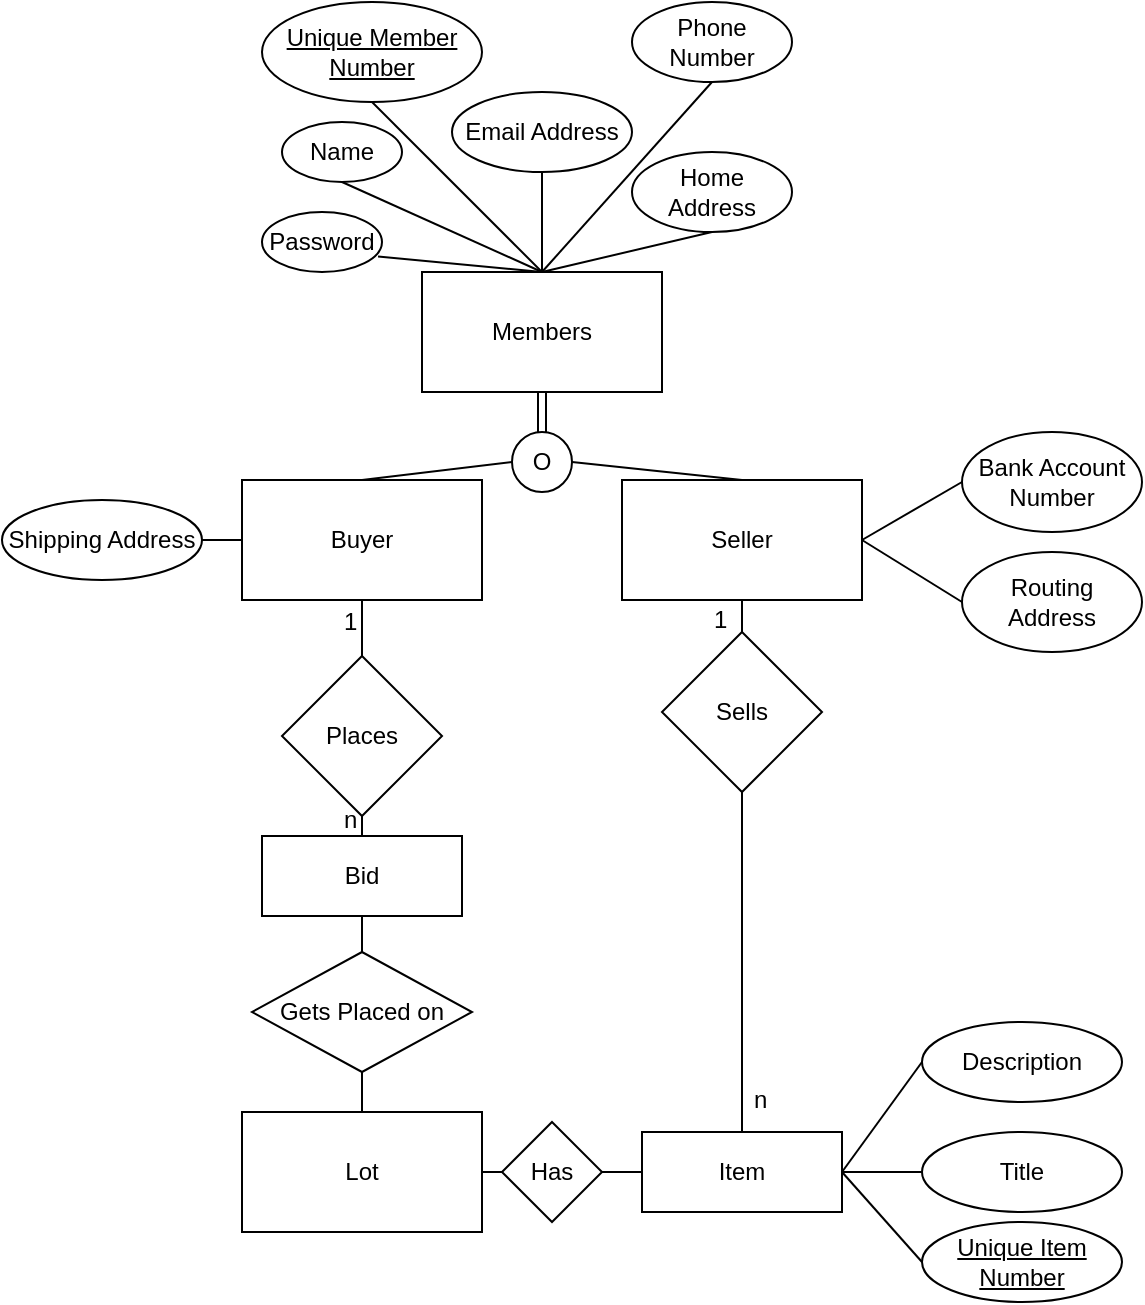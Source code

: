 <mxfile version="21.0.2" type="device"><diagram id="R2lEEEUBdFMjLlhIrx00" name="Page-1"><mxGraphModel dx="1050" dy="617" grid="1" gridSize="10" guides="1" tooltips="1" connect="1" arrows="1" fold="1" page="1" pageScale="1" pageWidth="850" pageHeight="1100" math="0" shadow="0" extFonts="Permanent Marker^https://fonts.googleapis.com/css?family=Permanent+Marker"><root><mxCell id="0"/><mxCell id="1" parent="0"/><mxCell id="C1uXzfrrlCh-PmK7DaZn-1" value="Members" style="rounded=0;whiteSpace=wrap;html=1;" vertex="1" parent="1"><mxGeometry x="350" y="150" width="120" height="60" as="geometry"/></mxCell><mxCell id="C1uXzfrrlCh-PmK7DaZn-2" value="" style="endArrow=none;html=1;rounded=0;entryX=0;entryY=0.5;entryDx=0;entryDy=0;exitX=0.5;exitY=0;exitDx=0;exitDy=0;" edge="1" parent="1" source="C1uXzfrrlCh-PmK7DaZn-3" target="C1uXzfrrlCh-PmK7DaZn-15"><mxGeometry width="50" height="50" relative="1" as="geometry"><mxPoint x="285" y="420" as="sourcePoint"/><mxPoint x="435" y="500" as="targetPoint"/></mxGeometry></mxCell><mxCell id="C1uXzfrrlCh-PmK7DaZn-3" value="Buyer" style="rounded=0;whiteSpace=wrap;html=1;" vertex="1" parent="1"><mxGeometry x="260" y="254" width="120" height="60" as="geometry"/></mxCell><mxCell id="C1uXzfrrlCh-PmK7DaZn-4" value="Seller" style="rounded=0;whiteSpace=wrap;html=1;" vertex="1" parent="1"><mxGeometry x="450" y="254" width="120" height="60" as="geometry"/></mxCell><mxCell id="C1uXzfrrlCh-PmK7DaZn-6" value="" style="endArrow=none;html=1;rounded=0;entryX=1;entryY=0.5;entryDx=0;entryDy=0;exitX=0.5;exitY=0;exitDx=0;exitDy=0;" edge="1" parent="1" source="C1uXzfrrlCh-PmK7DaZn-4" target="C1uXzfrrlCh-PmK7DaZn-15"><mxGeometry width="50" height="50" relative="1" as="geometry"><mxPoint x="385" y="550" as="sourcePoint"/><mxPoint x="435" y="500" as="targetPoint"/></mxGeometry></mxCell><mxCell id="C1uXzfrrlCh-PmK7DaZn-7" value="Sells" style="rhombus;whiteSpace=wrap;html=1;" vertex="1" parent="1"><mxGeometry x="470" y="330" width="80" height="80" as="geometry"/></mxCell><mxCell id="C1uXzfrrlCh-PmK7DaZn-8" value="" style="endArrow=none;html=1;rounded=0;entryX=0.5;entryY=1;entryDx=0;entryDy=0;exitX=0.5;exitY=0;exitDx=0;exitDy=0;" edge="1" parent="1" source="C1uXzfrrlCh-PmK7DaZn-7" target="C1uXzfrrlCh-PmK7DaZn-4"><mxGeometry width="50" height="50" relative="1" as="geometry"><mxPoint x="385" y="550" as="sourcePoint"/><mxPoint x="435" y="500" as="targetPoint"/></mxGeometry></mxCell><mxCell id="C1uXzfrrlCh-PmK7DaZn-10" value="Lot" style="rounded=0;whiteSpace=wrap;html=1;" vertex="1" parent="1"><mxGeometry x="260" y="570" width="120" height="60" as="geometry"/></mxCell><mxCell id="C1uXzfrrlCh-PmK7DaZn-11" value="Places" style="rhombus;whiteSpace=wrap;html=1;" vertex="1" parent="1"><mxGeometry x="280" y="342" width="80" height="80" as="geometry"/></mxCell><mxCell id="C1uXzfrrlCh-PmK7DaZn-12" value="" style="endArrow=none;html=1;rounded=0;entryX=0.5;entryY=1;entryDx=0;entryDy=0;exitX=0.5;exitY=0;exitDx=0;exitDy=0;" edge="1" parent="1" source="C1uXzfrrlCh-PmK7DaZn-56" target="C1uXzfrrlCh-PmK7DaZn-11"><mxGeometry width="50" height="50" relative="1" as="geometry"><mxPoint x="290" y="540" as="sourcePoint"/><mxPoint x="195" y="500" as="targetPoint"/></mxGeometry></mxCell><mxCell id="C1uXzfrrlCh-PmK7DaZn-14" value="" style="endArrow=none;html=1;rounded=0;entryX=0.5;entryY=1;entryDx=0;entryDy=0;exitX=0.5;exitY=0;exitDx=0;exitDy=0;" edge="1" parent="1" source="C1uXzfrrlCh-PmK7DaZn-11" target="C1uXzfrrlCh-PmK7DaZn-3"><mxGeometry width="50" height="50" relative="1" as="geometry"><mxPoint x="385" y="550" as="sourcePoint"/><mxPoint x="435" y="500" as="targetPoint"/></mxGeometry></mxCell><mxCell id="C1uXzfrrlCh-PmK7DaZn-15" value="O" style="ellipse;whiteSpace=wrap;html=1;aspect=fixed;" vertex="1" parent="1"><mxGeometry x="395" y="230" width="30" height="30" as="geometry"/></mxCell><mxCell id="C1uXzfrrlCh-PmK7DaZn-16" value="" style="endArrow=none;html=1;rounded=0;entryX=0.5;entryY=1;entryDx=0;entryDy=0;exitX=0.5;exitY=0;exitDx=0;exitDy=0;shape=link;" edge="1" parent="1" source="C1uXzfrrlCh-PmK7DaZn-15" target="C1uXzfrrlCh-PmK7DaZn-1"><mxGeometry width="50" height="50" relative="1" as="geometry"><mxPoint x="385" y="450" as="sourcePoint"/><mxPoint x="435" y="400" as="targetPoint"/></mxGeometry></mxCell><mxCell id="C1uXzfrrlCh-PmK7DaZn-17" value="&lt;u&gt;Unique Member Number&lt;/u&gt;" style="ellipse;whiteSpace=wrap;html=1;" vertex="1" parent="1"><mxGeometry x="270" y="15" width="110" height="50" as="geometry"/></mxCell><mxCell id="C1uXzfrrlCh-PmK7DaZn-18" value="" style="endArrow=none;html=1;rounded=0;entryX=0.5;entryY=1;entryDx=0;entryDy=0;exitX=0.5;exitY=0;exitDx=0;exitDy=0;" edge="1" parent="1" source="C1uXzfrrlCh-PmK7DaZn-1" target="C1uXzfrrlCh-PmK7DaZn-17"><mxGeometry width="50" height="50" relative="1" as="geometry"><mxPoint x="400" y="290" as="sourcePoint"/><mxPoint x="450" y="240" as="targetPoint"/></mxGeometry></mxCell><mxCell id="C1uXzfrrlCh-PmK7DaZn-19" value="Email Address" style="ellipse;whiteSpace=wrap;html=1;" vertex="1" parent="1"><mxGeometry x="365" y="60" width="90" height="40" as="geometry"/></mxCell><mxCell id="C1uXzfrrlCh-PmK7DaZn-20" value="" style="endArrow=none;html=1;rounded=0;entryX=0.5;entryY=1;entryDx=0;entryDy=0;exitX=0.5;exitY=0;exitDx=0;exitDy=0;" edge="1" parent="1" source="C1uXzfrrlCh-PmK7DaZn-1" target="C1uXzfrrlCh-PmK7DaZn-19"><mxGeometry width="50" height="50" relative="1" as="geometry"><mxPoint x="400" y="290" as="sourcePoint"/><mxPoint x="450" y="240" as="targetPoint"/></mxGeometry></mxCell><mxCell id="C1uXzfrrlCh-PmK7DaZn-21" value="Name" style="ellipse;whiteSpace=wrap;html=1;" vertex="1" parent="1"><mxGeometry x="280" y="75" width="60" height="30" as="geometry"/></mxCell><mxCell id="C1uXzfrrlCh-PmK7DaZn-22" value="Password" style="ellipse;whiteSpace=wrap;html=1;" vertex="1" parent="1"><mxGeometry x="270" y="120" width="60" height="30" as="geometry"/></mxCell><mxCell id="C1uXzfrrlCh-PmK7DaZn-23" value="Home Address" style="ellipse;whiteSpace=wrap;html=1;" vertex="1" parent="1"><mxGeometry x="455" y="90" width="80" height="40" as="geometry"/></mxCell><mxCell id="C1uXzfrrlCh-PmK7DaZn-24" value="Phone Number" style="ellipse;whiteSpace=wrap;html=1;" vertex="1" parent="1"><mxGeometry x="455" y="15" width="80" height="40" as="geometry"/></mxCell><mxCell id="C1uXzfrrlCh-PmK7DaZn-25" value="" style="endArrow=none;html=1;rounded=0;entryX=0.5;entryY=1;entryDx=0;entryDy=0;exitX=0.5;exitY=0;exitDx=0;exitDy=0;" edge="1" parent="1" source="C1uXzfrrlCh-PmK7DaZn-1" target="C1uXzfrrlCh-PmK7DaZn-24"><mxGeometry width="50" height="50" relative="1" as="geometry"><mxPoint x="400" y="280" as="sourcePoint"/><mxPoint x="450" y="230" as="targetPoint"/></mxGeometry></mxCell><mxCell id="C1uXzfrrlCh-PmK7DaZn-26" value="" style="endArrow=none;html=1;rounded=0;entryX=0.5;entryY=1;entryDx=0;entryDy=0;exitX=0.5;exitY=0;exitDx=0;exitDy=0;" edge="1" parent="1" source="C1uXzfrrlCh-PmK7DaZn-1" target="C1uXzfrrlCh-PmK7DaZn-23"><mxGeometry width="50" height="50" relative="1" as="geometry"><mxPoint x="400" y="280" as="sourcePoint"/><mxPoint x="450" y="230" as="targetPoint"/></mxGeometry></mxCell><mxCell id="C1uXzfrrlCh-PmK7DaZn-27" value="" style="endArrow=none;html=1;rounded=0;entryX=0.5;entryY=1;entryDx=0;entryDy=0;exitX=0.5;exitY=0;exitDx=0;exitDy=0;" edge="1" parent="1" source="C1uXzfrrlCh-PmK7DaZn-1" target="C1uXzfrrlCh-PmK7DaZn-21"><mxGeometry width="50" height="50" relative="1" as="geometry"><mxPoint x="400" y="280" as="sourcePoint"/><mxPoint x="450" y="230" as="targetPoint"/></mxGeometry></mxCell><mxCell id="C1uXzfrrlCh-PmK7DaZn-28" value="" style="endArrow=none;html=1;rounded=0;exitX=0.967;exitY=0.74;exitDx=0;exitDy=0;exitPerimeter=0;" edge="1" parent="1" source="C1uXzfrrlCh-PmK7DaZn-22"><mxGeometry width="50" height="50" relative="1" as="geometry"><mxPoint x="400" y="280" as="sourcePoint"/><mxPoint x="410" y="150" as="targetPoint"/></mxGeometry></mxCell><mxCell id="C1uXzfrrlCh-PmK7DaZn-29" value="Shipping Address" style="ellipse;whiteSpace=wrap;html=1;" vertex="1" parent="1"><mxGeometry x="140" y="264" width="100" height="40" as="geometry"/></mxCell><mxCell id="C1uXzfrrlCh-PmK7DaZn-30" value="" style="endArrow=none;html=1;rounded=0;entryX=1;entryY=0.5;entryDx=0;entryDy=0;exitX=0;exitY=0.5;exitDx=0;exitDy=0;" edge="1" parent="1" source="C1uXzfrrlCh-PmK7DaZn-3" target="C1uXzfrrlCh-PmK7DaZn-29"><mxGeometry width="50" height="50" relative="1" as="geometry"><mxPoint x="400" y="280" as="sourcePoint"/><mxPoint x="450" y="230" as="targetPoint"/></mxGeometry></mxCell><mxCell id="C1uXzfrrlCh-PmK7DaZn-31" value="Bank Account Number" style="ellipse;whiteSpace=wrap;html=1;" vertex="1" parent="1"><mxGeometry x="620" y="230" width="90" height="50" as="geometry"/></mxCell><mxCell id="C1uXzfrrlCh-PmK7DaZn-32" value="Routing Address" style="ellipse;whiteSpace=wrap;html=1;" vertex="1" parent="1"><mxGeometry x="620" y="290" width="90" height="50" as="geometry"/></mxCell><mxCell id="C1uXzfrrlCh-PmK7DaZn-34" value="" style="endArrow=none;html=1;rounded=0;entryX=0;entryY=0.5;entryDx=0;entryDy=0;exitX=1;exitY=0.5;exitDx=0;exitDy=0;" edge="1" parent="1" source="C1uXzfrrlCh-PmK7DaZn-4" target="C1uXzfrrlCh-PmK7DaZn-32"><mxGeometry width="50" height="50" relative="1" as="geometry"><mxPoint x="400" y="270" as="sourcePoint"/><mxPoint x="450" y="220" as="targetPoint"/></mxGeometry></mxCell><mxCell id="C1uXzfrrlCh-PmK7DaZn-36" value="" style="endArrow=none;html=1;rounded=0;entryX=0.5;entryY=1;entryDx=0;entryDy=0;exitX=0.5;exitY=0;exitDx=0;exitDy=0;" edge="1" parent="1" source="C1uXzfrrlCh-PmK7DaZn-37" target="C1uXzfrrlCh-PmK7DaZn-7"><mxGeometry width="50" height="50" relative="1" as="geometry"><mxPoint x="530" y="460" as="sourcePoint"/><mxPoint x="650" y="390" as="targetPoint"/></mxGeometry></mxCell><mxCell id="C1uXzfrrlCh-PmK7DaZn-37" value="Item" style="whiteSpace=wrap;html=1;align=center;" vertex="1" parent="1"><mxGeometry x="460" y="580" width="100" height="40" as="geometry"/></mxCell><mxCell id="C1uXzfrrlCh-PmK7DaZn-40" value="Has" style="shape=rhombus;perimeter=rhombusPerimeter;whiteSpace=wrap;html=1;align=center;" vertex="1" parent="1"><mxGeometry x="390" y="575" width="50" height="50" as="geometry"/></mxCell><mxCell id="C1uXzfrrlCh-PmK7DaZn-41" value="" style="endArrow=none;html=1;rounded=0;exitX=1;exitY=0.5;exitDx=0;exitDy=0;entryX=0;entryY=0.5;entryDx=0;entryDy=0;" edge="1" parent="1" source="C1uXzfrrlCh-PmK7DaZn-10" target="C1uXzfrrlCh-PmK7DaZn-40"><mxGeometry width="50" height="50" relative="1" as="geometry"><mxPoint x="400" y="250" as="sourcePoint"/><mxPoint x="450" y="200" as="targetPoint"/></mxGeometry></mxCell><mxCell id="C1uXzfrrlCh-PmK7DaZn-42" value="" style="endArrow=none;html=1;rounded=0;exitX=1;exitY=0.5;exitDx=0;exitDy=0;entryX=0;entryY=0.5;entryDx=0;entryDy=0;" edge="1" parent="1" source="C1uXzfrrlCh-PmK7DaZn-40" target="C1uXzfrrlCh-PmK7DaZn-37"><mxGeometry width="50" height="50" relative="1" as="geometry"><mxPoint x="400" y="250" as="sourcePoint"/><mxPoint x="450" y="200" as="targetPoint"/></mxGeometry></mxCell><mxCell id="C1uXzfrrlCh-PmK7DaZn-44" value="Unique Item Number" style="ellipse;whiteSpace=wrap;html=1;align=center;fontStyle=4;" vertex="1" parent="1"><mxGeometry x="600" y="625" width="100" height="40" as="geometry"/></mxCell><mxCell id="C1uXzfrrlCh-PmK7DaZn-45" value="" style="endArrow=none;html=1;rounded=0;entryX=0;entryY=0.5;entryDx=0;entryDy=0;exitX=1;exitY=0.5;exitDx=0;exitDy=0;" edge="1" parent="1" source="C1uXzfrrlCh-PmK7DaZn-37" target="C1uXzfrrlCh-PmK7DaZn-44"><mxGeometry width="50" height="50" relative="1" as="geometry"><mxPoint x="400" y="240" as="sourcePoint"/><mxPoint x="450" y="190" as="targetPoint"/></mxGeometry></mxCell><mxCell id="C1uXzfrrlCh-PmK7DaZn-46" value="Title" style="ellipse;whiteSpace=wrap;html=1;align=center;" vertex="1" parent="1"><mxGeometry x="600" y="580" width="100" height="40" as="geometry"/></mxCell><mxCell id="C1uXzfrrlCh-PmK7DaZn-47" value="" style="endArrow=none;html=1;rounded=0;entryX=0;entryY=0.5;entryDx=0;entryDy=0;exitX=1;exitY=0.5;exitDx=0;exitDy=0;" edge="1" parent="1" source="C1uXzfrrlCh-PmK7DaZn-37" target="C1uXzfrrlCh-PmK7DaZn-46"><mxGeometry width="50" height="50" relative="1" as="geometry"><mxPoint x="400" y="240" as="sourcePoint"/><mxPoint x="450" y="190" as="targetPoint"/></mxGeometry></mxCell><mxCell id="C1uXzfrrlCh-PmK7DaZn-48" value="Description" style="ellipse;whiteSpace=wrap;html=1;align=center;" vertex="1" parent="1"><mxGeometry x="600" y="525" width="100" height="40" as="geometry"/></mxCell><mxCell id="C1uXzfrrlCh-PmK7DaZn-49" value="" style="endArrow=none;html=1;rounded=0;entryX=0;entryY=0.5;entryDx=0;entryDy=0;exitX=1;exitY=0.5;exitDx=0;exitDy=0;" edge="1" parent="1" source="C1uXzfrrlCh-PmK7DaZn-37" target="C1uXzfrrlCh-PmK7DaZn-48"><mxGeometry width="50" height="50" relative="1" as="geometry"><mxPoint x="400" y="240" as="sourcePoint"/><mxPoint x="450" y="190" as="targetPoint"/></mxGeometry></mxCell><mxCell id="C1uXzfrrlCh-PmK7DaZn-51" value="n" style="text;strokeColor=none;fillColor=none;spacingLeft=4;spacingRight=4;overflow=hidden;rotatable=0;points=[[0,0.5],[1,0.5]];portConstraint=eastwest;fontSize=12;whiteSpace=wrap;html=1;" vertex="1" parent="1"><mxGeometry x="305" y="410" width="40" height="30" as="geometry"/></mxCell><mxCell id="C1uXzfrrlCh-PmK7DaZn-52" value="1" style="text;strokeColor=none;fillColor=none;spacingLeft=4;spacingRight=4;overflow=hidden;rotatable=0;points=[[0,0.5],[1,0.5]];portConstraint=eastwest;fontSize=12;whiteSpace=wrap;html=1;" vertex="1" parent="1"><mxGeometry x="490" y="310" width="40" height="30" as="geometry"/></mxCell><mxCell id="C1uXzfrrlCh-PmK7DaZn-53" value="n" style="text;strokeColor=none;fillColor=none;spacingLeft=4;spacingRight=4;overflow=hidden;rotatable=0;points=[[0,0.5],[1,0.5]];portConstraint=eastwest;fontSize=12;whiteSpace=wrap;html=1;" vertex="1" parent="1"><mxGeometry x="510" y="550" width="40" height="30" as="geometry"/></mxCell><mxCell id="C1uXzfrrlCh-PmK7DaZn-55" value="1" style="text;strokeColor=none;fillColor=none;spacingLeft=4;spacingRight=4;overflow=hidden;rotatable=0;points=[[0,0.5],[1,0.5]];portConstraint=eastwest;fontSize=12;whiteSpace=wrap;html=1;" vertex="1" parent="1"><mxGeometry x="305" y="311" width="40" height="30" as="geometry"/></mxCell><mxCell id="C1uXzfrrlCh-PmK7DaZn-56" value="Bid" style="whiteSpace=wrap;html=1;align=center;" vertex="1" parent="1"><mxGeometry x="270" y="432" width="100" height="40" as="geometry"/></mxCell><mxCell id="C1uXzfrrlCh-PmK7DaZn-58" value="Gets Placed on" style="shape=rhombus;perimeter=rhombusPerimeter;whiteSpace=wrap;html=1;align=center;" vertex="1" parent="1"><mxGeometry x="265" y="490" width="110" height="60" as="geometry"/></mxCell><mxCell id="C1uXzfrrlCh-PmK7DaZn-59" value="" style="endArrow=none;html=1;rounded=0;exitX=0.5;exitY=1;exitDx=0;exitDy=0;entryX=0.5;entryY=0;entryDx=0;entryDy=0;" edge="1" parent="1" source="C1uXzfrrlCh-PmK7DaZn-56" target="C1uXzfrrlCh-PmK7DaZn-58"><mxGeometry width="50" height="50" relative="1" as="geometry"><mxPoint x="400" y="240" as="sourcePoint"/><mxPoint x="450" y="190" as="targetPoint"/></mxGeometry></mxCell><mxCell id="C1uXzfrrlCh-PmK7DaZn-60" value="" style="endArrow=none;html=1;rounded=0;entryX=0.5;entryY=1;entryDx=0;entryDy=0;exitX=0.5;exitY=0;exitDx=0;exitDy=0;" edge="1" parent="1" source="C1uXzfrrlCh-PmK7DaZn-10" target="C1uXzfrrlCh-PmK7DaZn-58"><mxGeometry width="50" height="50" relative="1" as="geometry"><mxPoint x="400" y="240" as="sourcePoint"/><mxPoint x="450" y="190" as="targetPoint"/></mxGeometry></mxCell><mxCell id="C1uXzfrrlCh-PmK7DaZn-64" value="" style="endArrow=none;html=1;rounded=0;entryX=0;entryY=0.5;entryDx=0;entryDy=0;exitX=1;exitY=0.5;exitDx=0;exitDy=0;" edge="1" parent="1" source="C1uXzfrrlCh-PmK7DaZn-4" target="C1uXzfrrlCh-PmK7DaZn-31"><mxGeometry width="50" height="50" relative="1" as="geometry"><mxPoint x="400" y="380" as="sourcePoint"/><mxPoint x="450" y="330" as="targetPoint"/></mxGeometry></mxCell></root></mxGraphModel></diagram></mxfile>